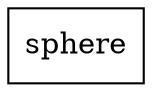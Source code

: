 digraph G {
node [shape=box];
"sphere" [label="sphere"];
node [shape=ellipse, color=blue, fontcolor=blue];
}
